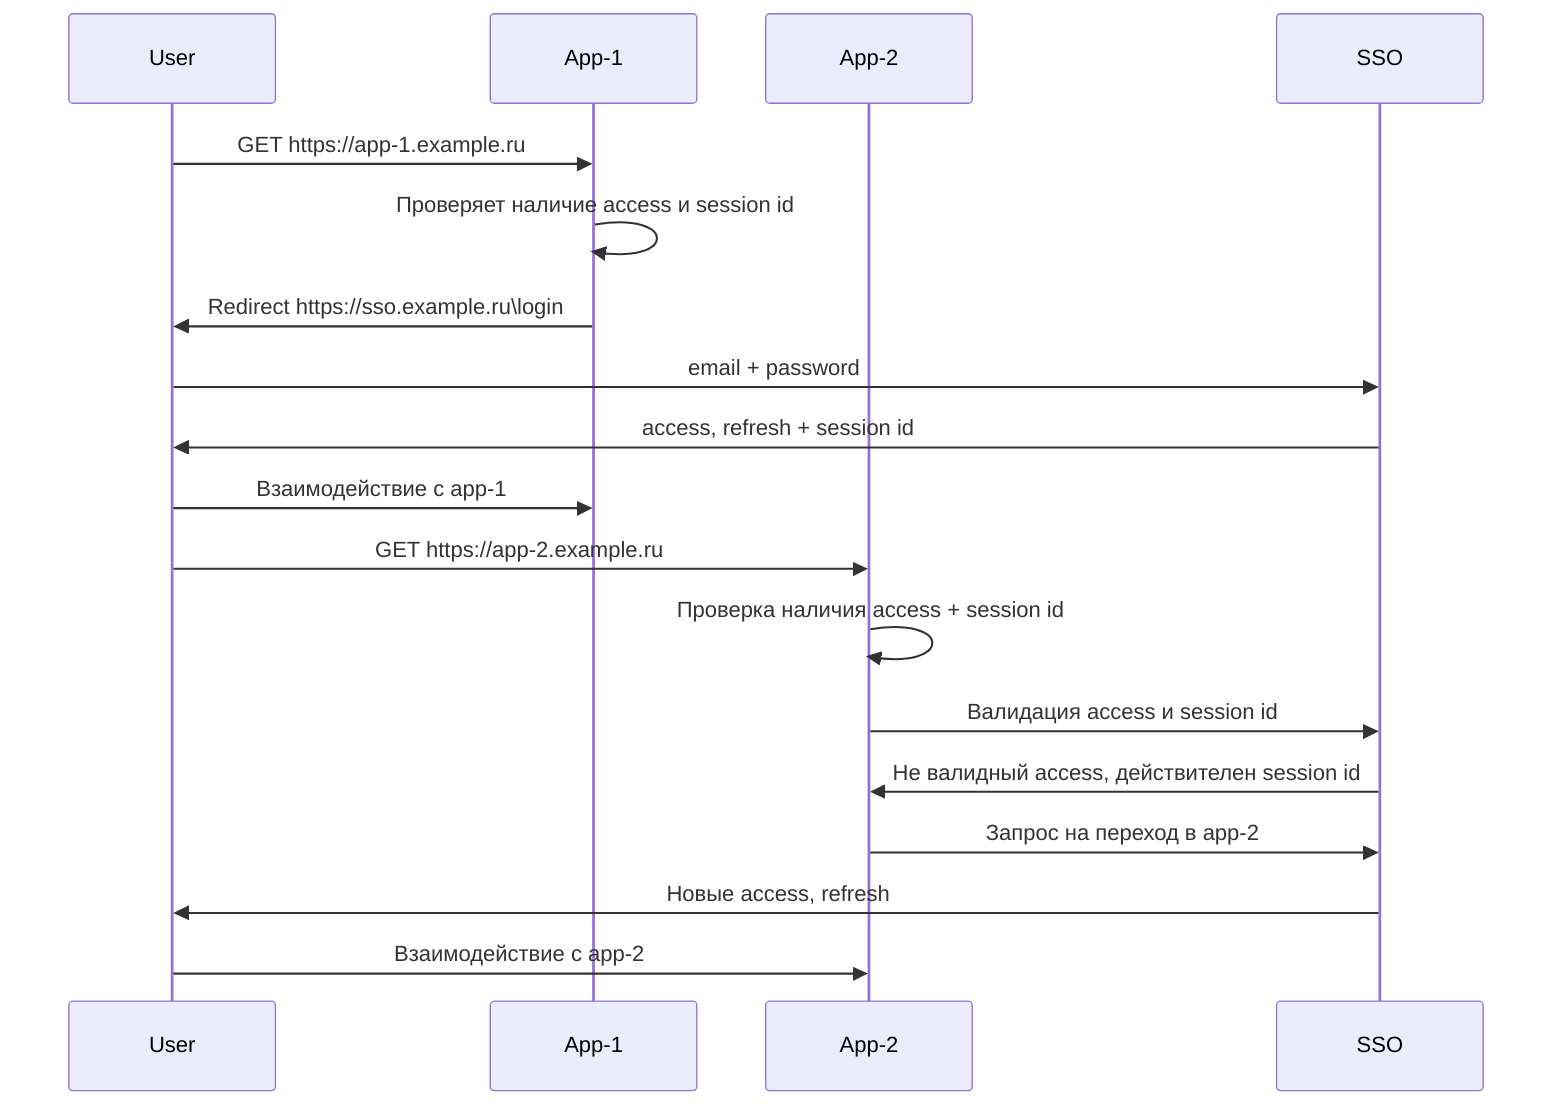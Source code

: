 sequenceDiagram
    participant U as User
    participant A1 as App-1
    participant A2 as App-2
    participant S as SSO

    U->>A1: GET https://app-1.example.ru
    A1->>A1: Проверяет наличие access и session id
    A1->>U: Redirect https://sso.example.ru\login
    U->>S: email + password
    S->>U: access, refresh + session id
    U->>A1: Взаимодействие с app-1
    U->>A2: GET https://app-2.example.ru
    A2->>A2: Проверка наличия access + session id
    A2->>S: Валидация access и session id
    S->>A2: Не валидный access, действителен session id
    A2->>S: Запрос на переход в app-2
    S->>U: Новые access, refresh
    U->>A2: Взаимодействие с app-2
